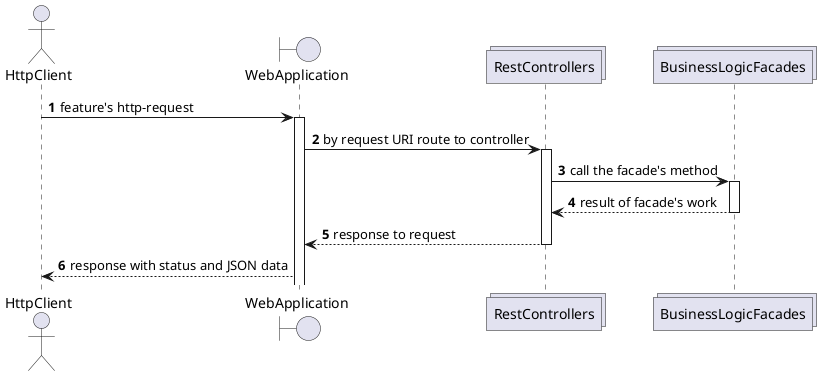 @startuml

autonumber
actor HttpClient as client
boundary WebApplication as gate
collections RestControllers as controllers
collections BusinessLogicFacades as facades

client -> gate: feature's http-request
activate gate

gate -> controllers: by request URI route to controller
activate controllers

controllers -> facades: call the facade's method
activate facades

facades --> controllers: result of facade's work
deactivate facades

controllers --> gate: response to request
deactivate controllers

gate --> client: response with status and JSON data

@enduml